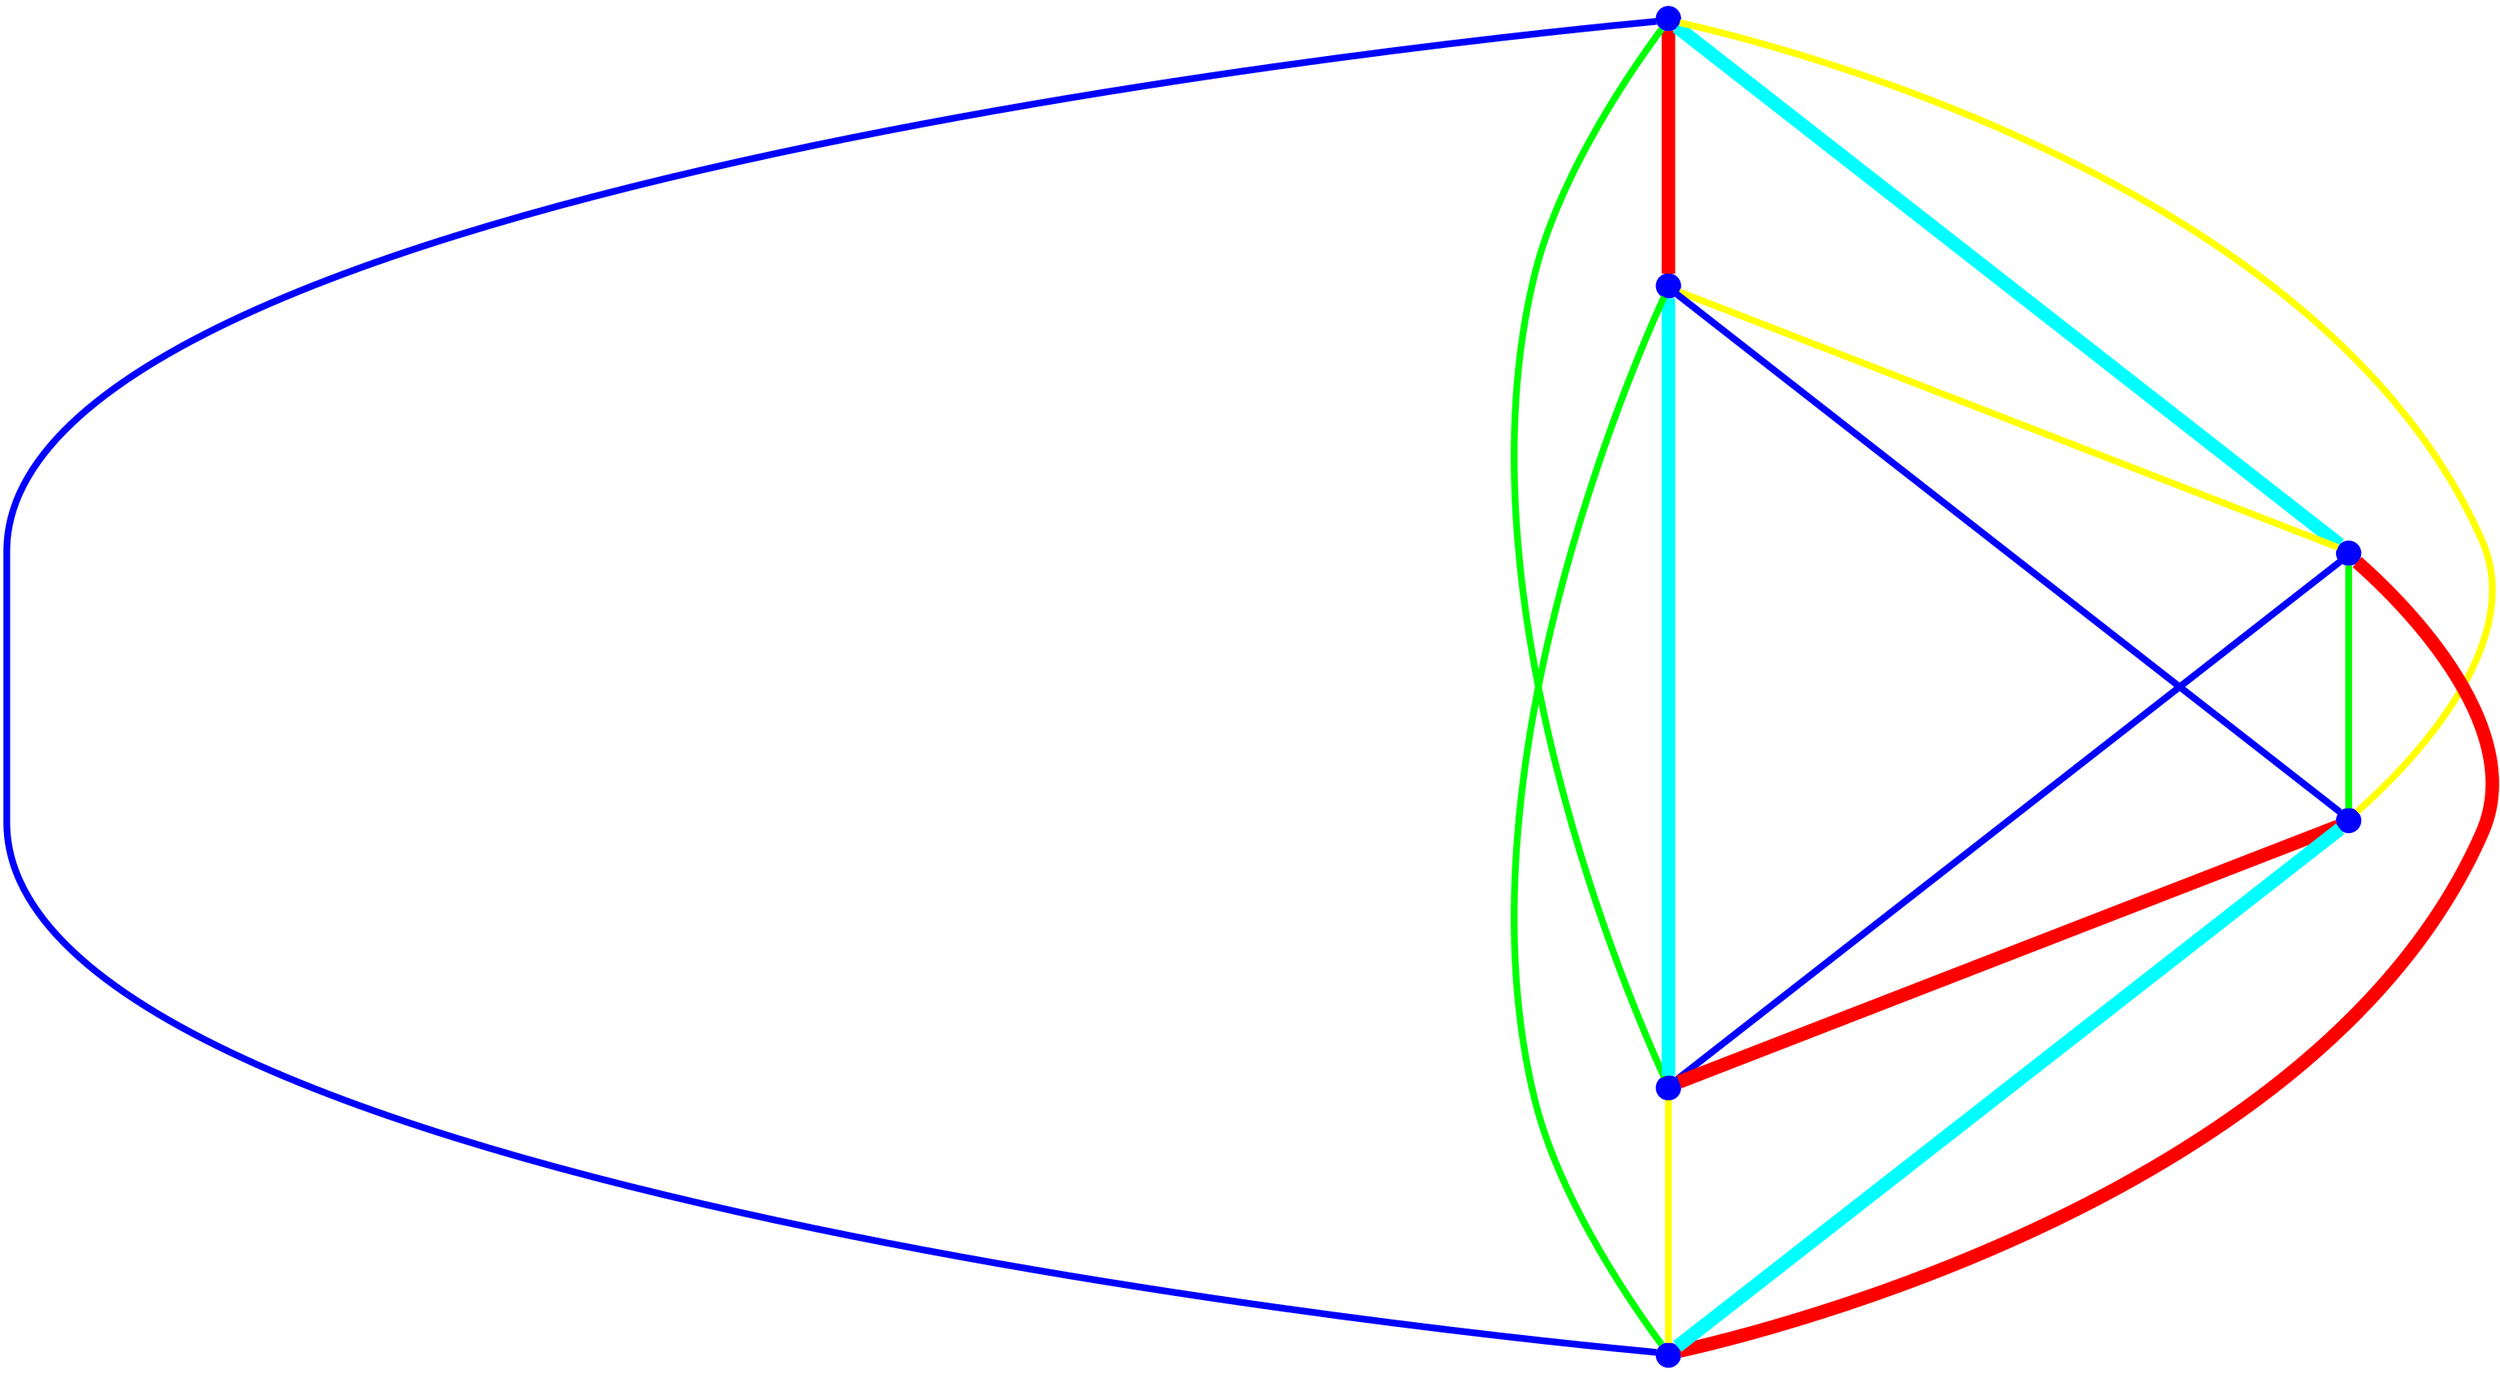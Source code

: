 graph {
ranksep=2
nodesep=2
node [label="" shape=circle style=filled fixedsize=true color=blue fillcolor=blue width=0.2];
"1" -- "2" [style="solid",penwidth="8",color="red"];
"1" -- "3" [style="solid",penwidth="8",color="cyan"];
"1" -- "4" [style="solid",penwidth="4",color="yellow"];
"1" -- "5" [style="solid",penwidth="4",color="green"];
"1" -- "6" [style="solid",penwidth="4",color="blue"];
"2" -- "3" [style="solid",penwidth="4",color="yellow"];
"2" -- "4" [style="solid",penwidth="4",color="blue"];
"2" -- "5" [style="solid",penwidth="8",color="cyan"];
"2" -- "6" [style="solid",penwidth="4",color="green"];
"3" -- "4" [style="solid",penwidth="4",color="green"];
"3" -- "5" [style="solid",penwidth="4",color="blue"];
"3" -- "6" [style="solid",penwidth="8",color="red"];
"4" -- "5" [style="solid",penwidth="8",color="red"];
"4" -- "6" [style="solid",penwidth="8",color="cyan"];
"5" -- "6" [style="solid",penwidth="4",color="yellow"];
}
